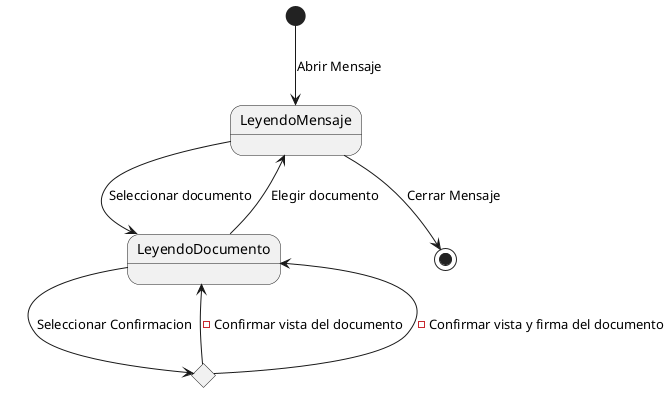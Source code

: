@startuml diagramaDeEstados

[*] --> LeyendoMensaje: Abrir Mensaje

LeyendoMensaje --> LeyendoDocumento: Seleccionar documento


state confirmandoDocumento <<choice>> 
confirmandoDocumento --> LeyendoDocumento: - Confirmar vista del documento
confirmandoDocumento --> LeyendoDocumento: - Confirmar vista y firma del documento

LeyendoDocumento --> confirmandoDocumento : Seleccionar Confirmacion

LeyendoDocumento --> LeyendoMensaje : Elegir documento

LeyendoMensaje --> [*]: Cerrar Mensaje

@enduml
